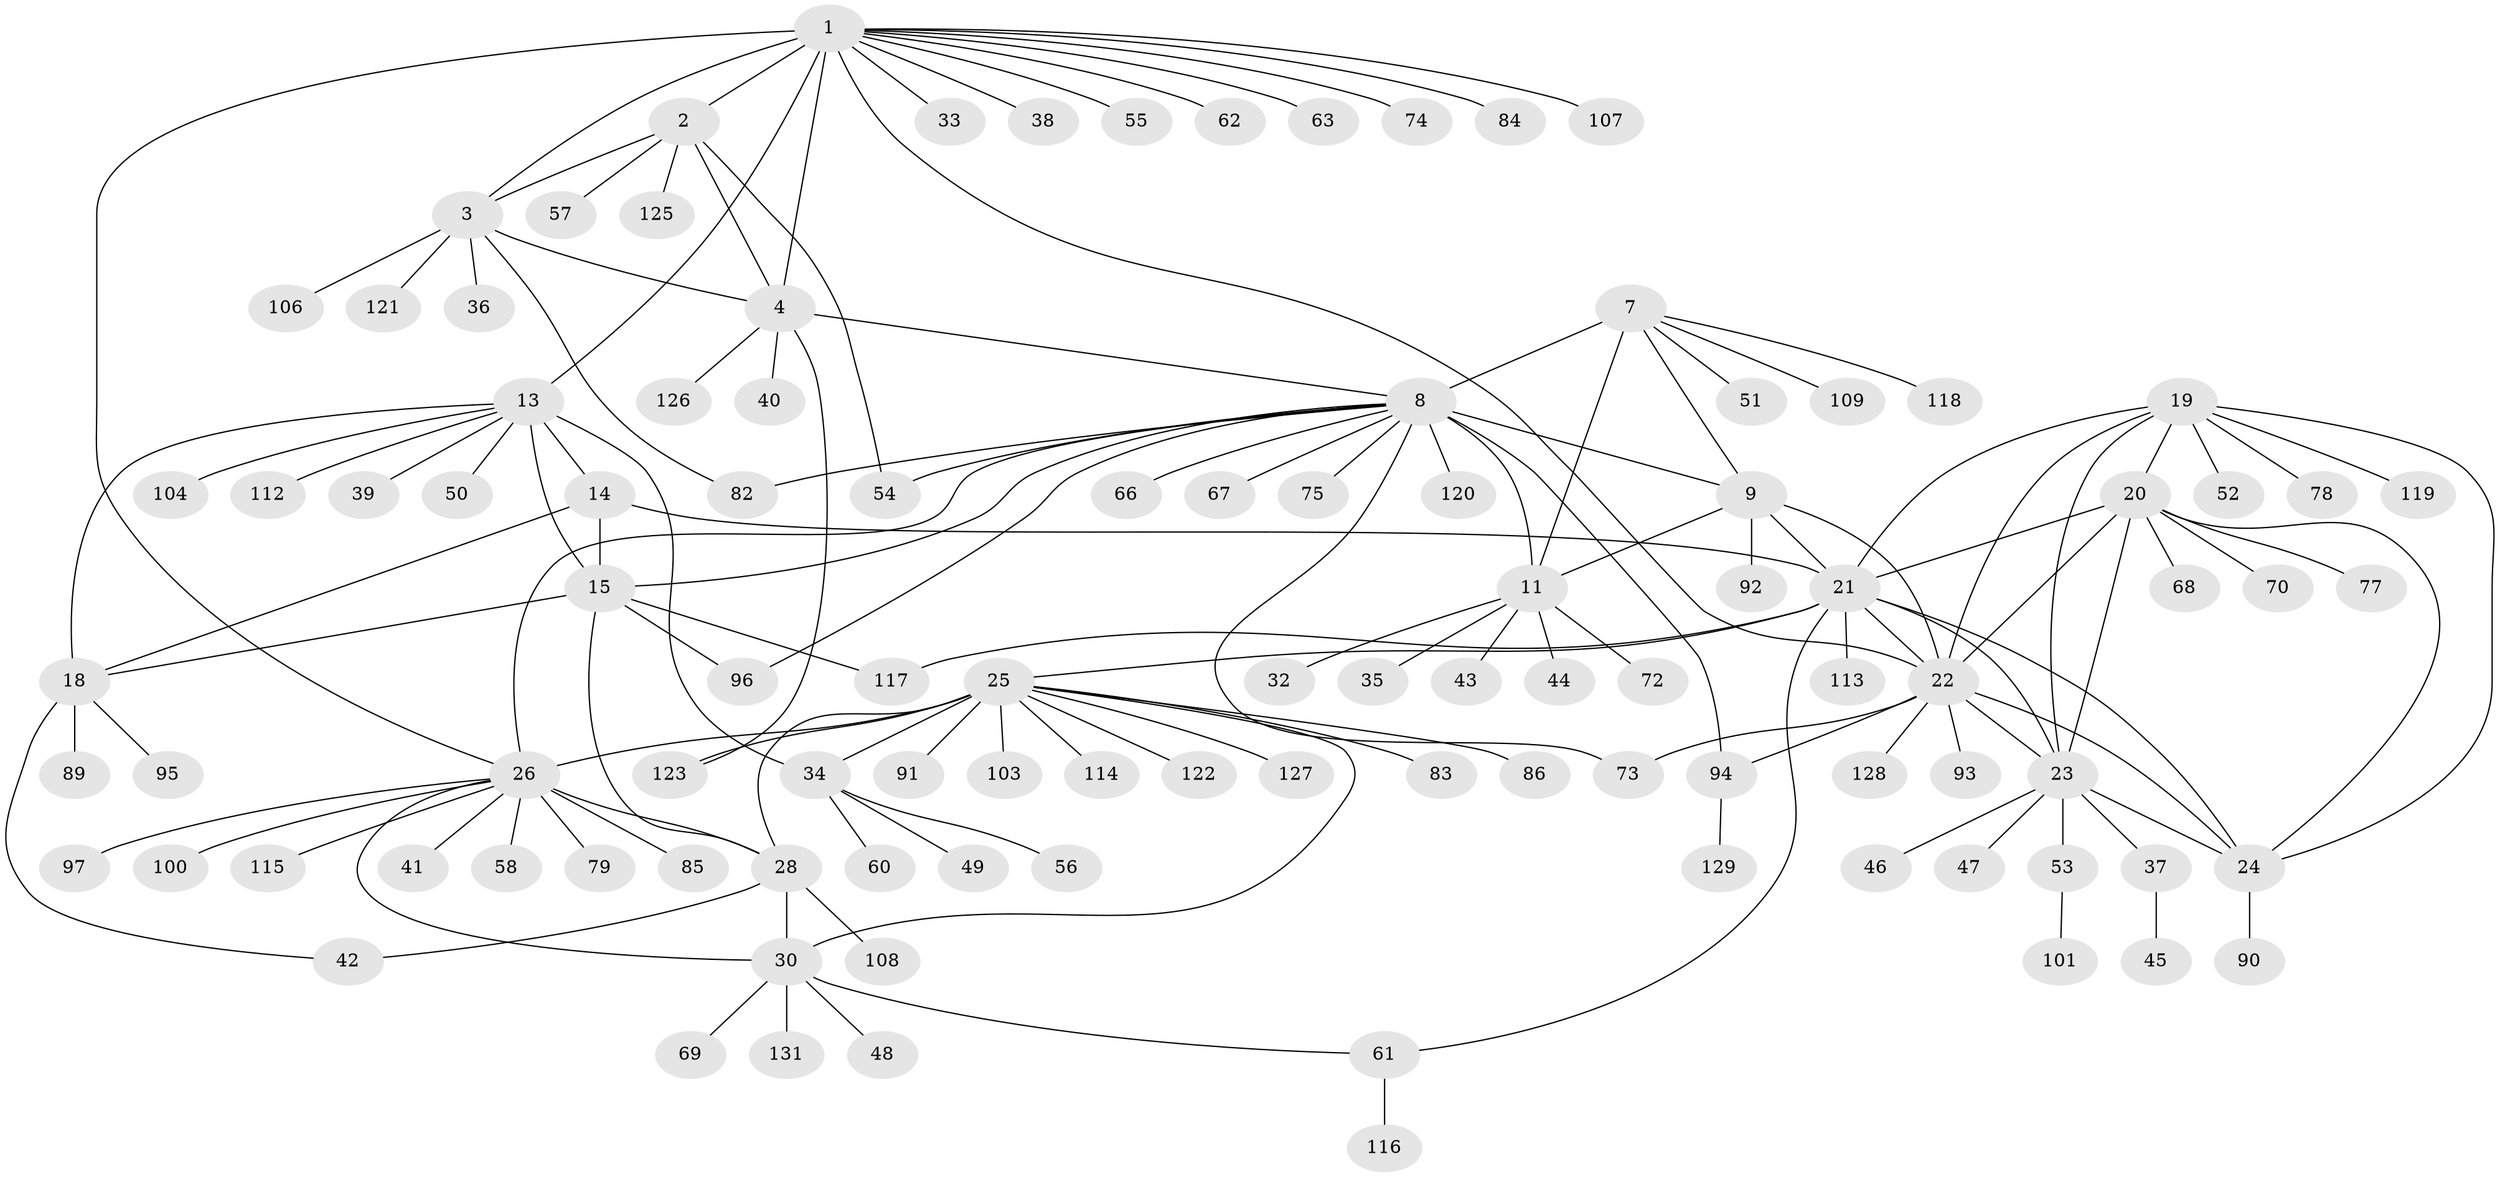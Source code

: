 // original degree distribution, {10: 0.06818181818181818, 6: 0.03787878787878788, 11: 0.015151515151515152, 7: 0.015151515151515152, 9: 0.06060606060606061, 13: 0.007575757575757576, 8: 0.015151515151515152, 12: 0.007575757575757576, 1: 0.6212121212121212, 5: 0.007575757575757576, 2: 0.12878787878787878, 3: 0.015151515151515152}
// Generated by graph-tools (version 1.1) at 2025/42/03/06/25 10:42:12]
// undirected, 105 vertices, 143 edges
graph export_dot {
graph [start="1"]
  node [color=gray90,style=filled];
  1 [super="+5"];
  2 [super="+6"];
  3 [super="+65"];
  4 [super="+76"];
  7 [super="+110"];
  8 [super="+10"];
  9 [super="+102"];
  11 [super="+12"];
  13 [super="+16"];
  14 [super="+130"];
  15 [super="+17"];
  18 [super="+64"];
  19 [super="+99"];
  20 [super="+124"];
  21 [super="+132"];
  22 [super="+98"];
  23 [super="+71"];
  24;
  25 [super="+29"];
  26 [super="+27"];
  28 [super="+31"];
  30 [super="+87"];
  32;
  33;
  34 [super="+59"];
  35;
  36;
  37;
  38 [super="+80"];
  39;
  40;
  41;
  42;
  43;
  44;
  45;
  46;
  47;
  48 [super="+88"];
  49;
  50;
  51;
  52;
  53;
  54;
  55;
  56;
  57;
  58 [super="+81"];
  60;
  61;
  62 [super="+105"];
  63;
  66;
  67;
  68;
  69;
  70;
  72;
  73;
  74;
  75;
  77;
  78;
  79;
  82;
  83;
  84;
  85;
  86;
  89;
  90;
  91;
  92;
  93;
  94 [super="+111"];
  95;
  96;
  97;
  100;
  101;
  103;
  104;
  106;
  107;
  108;
  109;
  112;
  113;
  114;
  115;
  116;
  117;
  118;
  119;
  120;
  121;
  122;
  123;
  125;
  126;
  127;
  128;
  129;
  131;
  1 -- 2 [weight=4];
  1 -- 3 [weight=2];
  1 -- 4 [weight=2];
  1 -- 22;
  1 -- 33;
  1 -- 55;
  1 -- 62;
  1 -- 63;
  1 -- 38;
  1 -- 74;
  1 -- 107;
  1 -- 13;
  1 -- 84;
  1 -- 26;
  2 -- 3 [weight=2];
  2 -- 4 [weight=2];
  2 -- 125;
  2 -- 54;
  2 -- 57;
  3 -- 4;
  3 -- 36;
  3 -- 82;
  3 -- 106;
  3 -- 121;
  4 -- 40;
  4 -- 123;
  4 -- 126;
  4 -- 8;
  7 -- 8 [weight=2];
  7 -- 9;
  7 -- 11 [weight=2];
  7 -- 51;
  7 -- 109;
  7 -- 118;
  8 -- 9 [weight=2];
  8 -- 11 [weight=4];
  8 -- 26;
  8 -- 66;
  8 -- 75;
  8 -- 120;
  8 -- 96;
  8 -- 67;
  8 -- 73;
  8 -- 15;
  8 -- 82;
  8 -- 54;
  8 -- 94;
  9 -- 11 [weight=2];
  9 -- 22;
  9 -- 92;
  9 -- 21;
  11 -- 35;
  11 -- 32;
  11 -- 72;
  11 -- 43;
  11 -- 44;
  13 -- 14 [weight=2];
  13 -- 15 [weight=4];
  13 -- 18 [weight=2];
  13 -- 39;
  13 -- 50;
  13 -- 104;
  13 -- 112;
  13 -- 34;
  14 -- 15 [weight=2];
  14 -- 18;
  14 -- 21;
  15 -- 18 [weight=2];
  15 -- 28;
  15 -- 96;
  15 -- 117;
  18 -- 42;
  18 -- 89;
  18 -- 95;
  19 -- 20;
  19 -- 21;
  19 -- 22;
  19 -- 23;
  19 -- 24;
  19 -- 52;
  19 -- 78;
  19 -- 119;
  20 -- 21;
  20 -- 22;
  20 -- 23;
  20 -- 24;
  20 -- 68;
  20 -- 70;
  20 -- 77;
  21 -- 22;
  21 -- 23;
  21 -- 24;
  21 -- 61;
  21 -- 113;
  21 -- 117;
  21 -- 25;
  22 -- 23;
  22 -- 24;
  22 -- 73;
  22 -- 93;
  22 -- 128;
  22 -- 94;
  23 -- 24;
  23 -- 37;
  23 -- 46;
  23 -- 47;
  23 -- 53;
  24 -- 90;
  25 -- 26 [weight=4];
  25 -- 28 [weight=2];
  25 -- 30 [weight=2];
  25 -- 83;
  25 -- 86;
  25 -- 91;
  25 -- 114;
  25 -- 123;
  25 -- 122;
  25 -- 103;
  25 -- 127;
  25 -- 34;
  26 -- 28 [weight=2];
  26 -- 30 [weight=2];
  26 -- 58;
  26 -- 85;
  26 -- 100;
  26 -- 97;
  26 -- 41;
  26 -- 79;
  26 -- 115;
  28 -- 30;
  28 -- 42;
  28 -- 108;
  30 -- 48;
  30 -- 61;
  30 -- 69;
  30 -- 131;
  34 -- 49;
  34 -- 56;
  34 -- 60;
  37 -- 45;
  53 -- 101;
  61 -- 116;
  94 -- 129;
}

